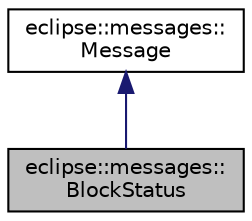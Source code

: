 digraph "eclipse::messages::BlockStatus"
{
  edge [fontname="Helvetica",fontsize="10",labelfontname="Helvetica",labelfontsize="10"];
  node [fontname="Helvetica",fontsize="10",shape=record];
  Node1 [label="eclipse::messages::\lBlockStatus",height=0.2,width=0.4,color="black", fillcolor="grey75", style="filled" fontcolor="black"];
  Node2 -> Node1 [dir="back",color="midnightblue",fontsize="10",style="solid",fontname="Helvetica"];
  Node2 [label="eclipse::messages::\lMessage",height=0.2,width=0.4,color="black", fillcolor="white", style="filled",URL="$structeclipse_1_1messages_1_1Message.html"];
}
